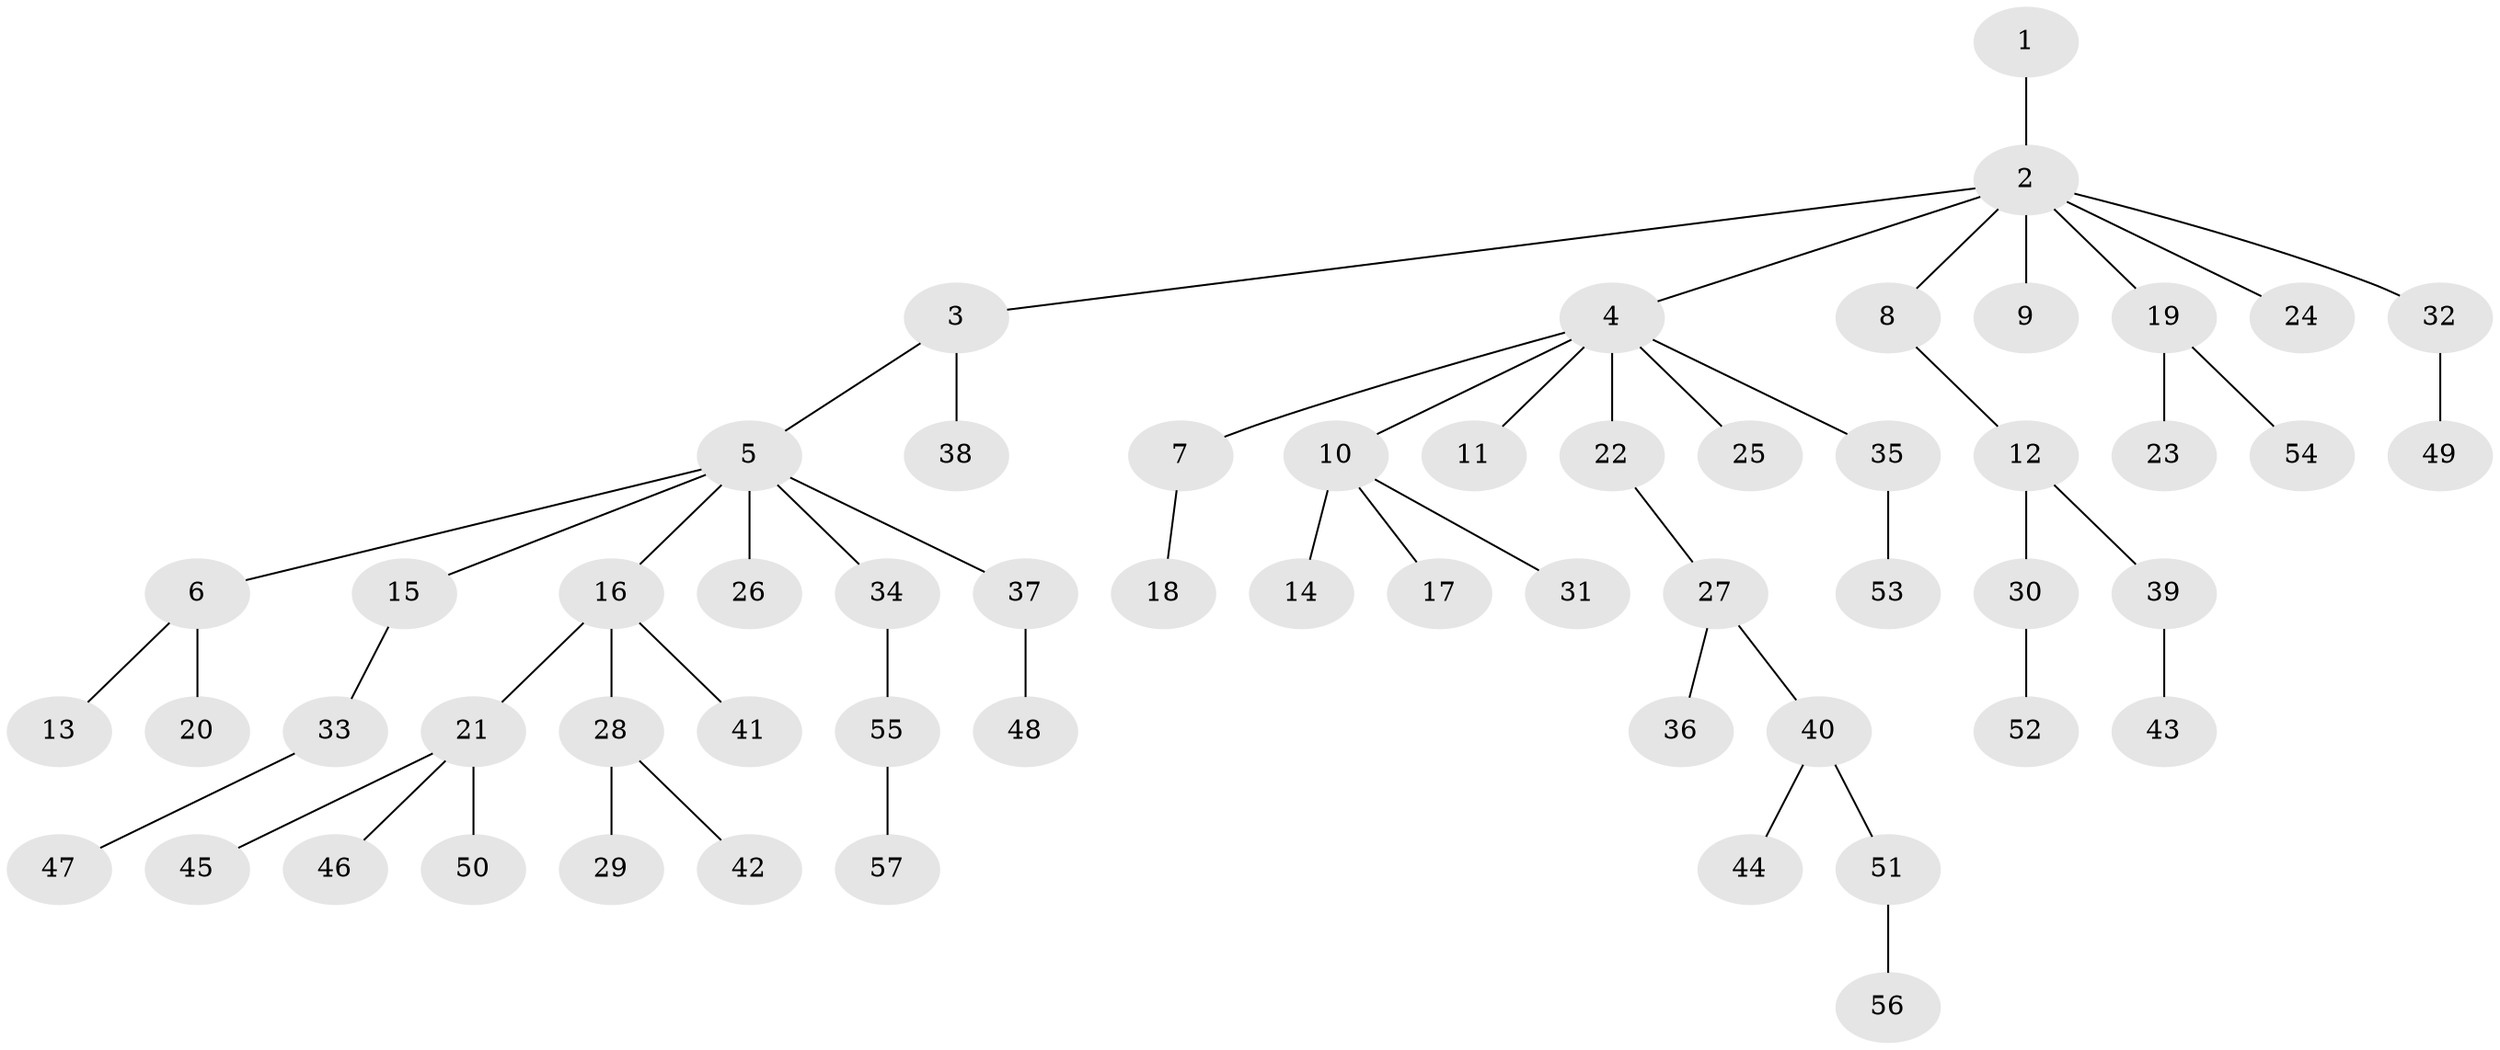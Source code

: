 // coarse degree distribution, {1: 0.5517241379310345, 3: 0.13793103448275862, 6: 0.034482758620689655, 2: 0.20689655172413793, 5: 0.06896551724137931}
// Generated by graph-tools (version 1.1) at 2025/37/03/04/25 23:37:18]
// undirected, 57 vertices, 56 edges
graph export_dot {
  node [color=gray90,style=filled];
  1;
  2;
  3;
  4;
  5;
  6;
  7;
  8;
  9;
  10;
  11;
  12;
  13;
  14;
  15;
  16;
  17;
  18;
  19;
  20;
  21;
  22;
  23;
  24;
  25;
  26;
  27;
  28;
  29;
  30;
  31;
  32;
  33;
  34;
  35;
  36;
  37;
  38;
  39;
  40;
  41;
  42;
  43;
  44;
  45;
  46;
  47;
  48;
  49;
  50;
  51;
  52;
  53;
  54;
  55;
  56;
  57;
  1 -- 2;
  2 -- 3;
  2 -- 4;
  2 -- 8;
  2 -- 9;
  2 -- 19;
  2 -- 24;
  2 -- 32;
  3 -- 5;
  3 -- 38;
  4 -- 7;
  4 -- 10;
  4 -- 11;
  4 -- 22;
  4 -- 25;
  4 -- 35;
  5 -- 6;
  5 -- 15;
  5 -- 16;
  5 -- 26;
  5 -- 34;
  5 -- 37;
  6 -- 13;
  6 -- 20;
  7 -- 18;
  8 -- 12;
  10 -- 14;
  10 -- 17;
  10 -- 31;
  12 -- 30;
  12 -- 39;
  15 -- 33;
  16 -- 21;
  16 -- 28;
  16 -- 41;
  19 -- 23;
  19 -- 54;
  21 -- 45;
  21 -- 46;
  21 -- 50;
  22 -- 27;
  27 -- 36;
  27 -- 40;
  28 -- 29;
  28 -- 42;
  30 -- 52;
  32 -- 49;
  33 -- 47;
  34 -- 55;
  35 -- 53;
  37 -- 48;
  39 -- 43;
  40 -- 44;
  40 -- 51;
  51 -- 56;
  55 -- 57;
}
